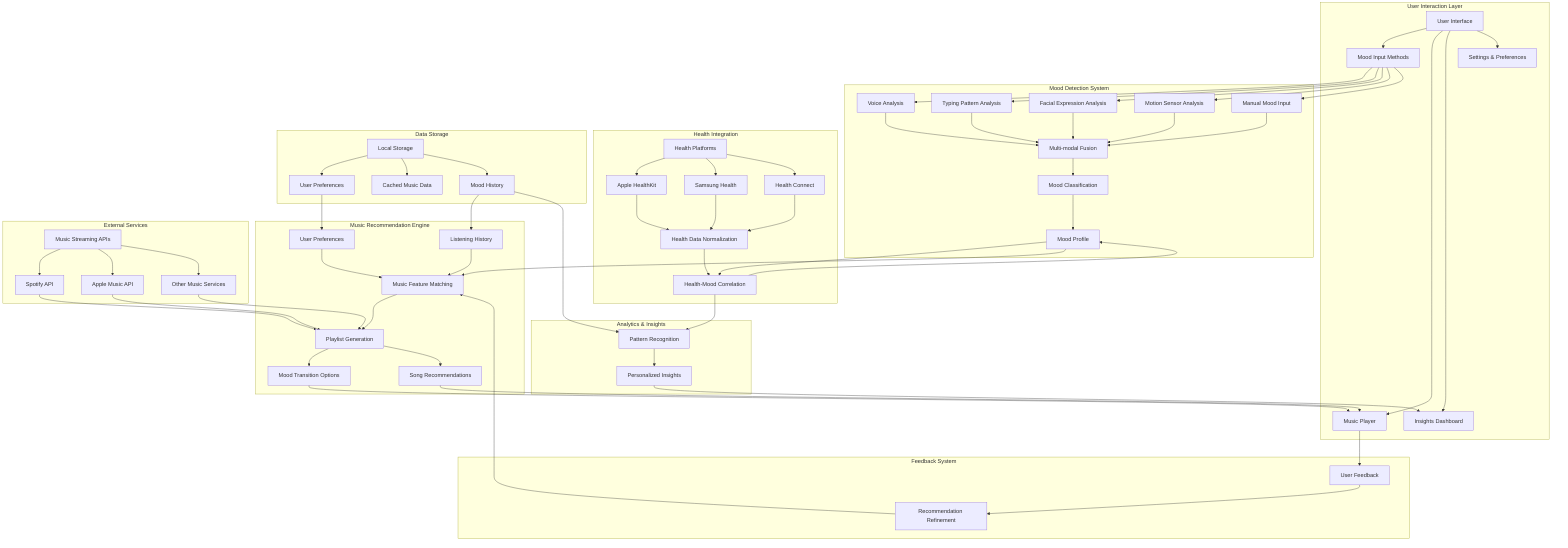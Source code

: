 graph TD
    subgraph "User Interaction Layer"
        A[User Interface] --> B[Mood Input Methods]
        A --> C[Music Player]
        A --> D[Insights Dashboard]
        A --> E[Settings & Preferences]
    end
    
    subgraph "Mood Detection System"
        B --> F[Voice Analysis]
        B --> G[Typing Pattern Analysis]
        B --> H[Facial Expression Analysis]
        B --> I[Motion Sensor Analysis]
        B --> J[Manual Mood Input]
        
        F --> K[Multi-modal Fusion]
        G --> K
        H --> K
        I --> K
        J --> K
        
        K --> L[Mood Classification]
        L --> M[Mood Profile]
    end
    
    subgraph "Health Integration"
        N[Health Platforms] --> O[Apple HealthKit]
        N --> P[Samsung Health]
        N --> Q[Health Connect]
        
        O --> R[Health Data Normalization]
        P --> R
        Q --> R
        
        R --> S[Health-Mood Correlation]
        S --> M
        M --> S
    end
    
    subgraph "Music Recommendation Engine"
        M --> T[Music Feature Matching]
        U[User Preferences] --> T
        V[Listening History] --> T
        
        T --> W[Playlist Generation]
        W --> X[Mood Transition Options]
        W --> Y[Song Recommendations]
        
        X --> C
        Y --> C
    end
    
    subgraph "External Services"
        Z[Music Streaming APIs] --> AA[Spotify API]
        Z --> AB[Apple Music API]
        Z --> AC[Other Music Services]
        
        AA --> W
        AB --> W
        AC --> W
    end
    
    subgraph "Data Storage"
        AD[Local Storage] --> AE[User Preferences]
        AD --> AF[Cached Music Data]
        AD --> AG[Mood History]
        
        AE --> U
        AG --> V
    end
    
    subgraph "Feedback System"
        C --> AH[User Feedback]
        AH --> AI[Recommendation Refinement]
        AI --> T
    end
    
    subgraph "Analytics & Insights"
        AG --> AJ[Pattern Recognition]
        S --> AJ
        AJ --> AK[Personalized Insights]
        AK --> D
    end
